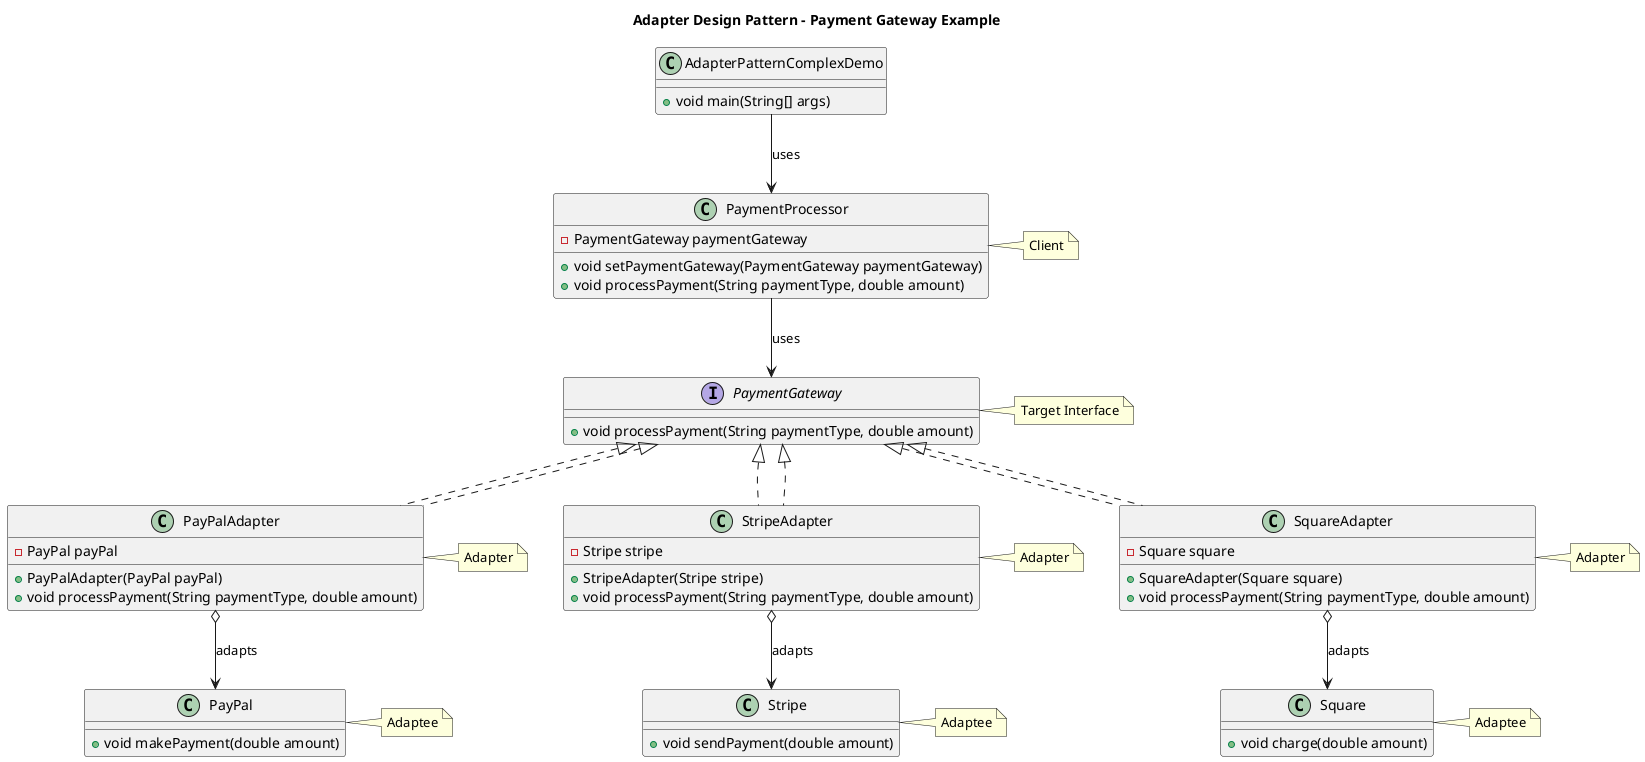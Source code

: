 @startuml
title Adapter Design Pattern - Payment Gateway Example

interface PaymentGateway {
    +void processPayment(String paymentType, double amount)
}

class PayPal {
    +void makePayment(double amount)
}

class Stripe {
    +void sendPayment(double amount)
}

class Square {
    +void charge(double amount)
}

class PayPalAdapter implements PaymentGateway {
    -PayPal payPal
    +PayPalAdapter(PayPal payPal)
    +void processPayment(String paymentType, double amount)
}

class StripeAdapter implements PaymentGateway {
    -Stripe stripe
    +StripeAdapter(Stripe stripe)
    +void processPayment(String paymentType, double amount)
}

class SquareAdapter implements PaymentGateway {
    -Square square
    +SquareAdapter(Square square)
    +void processPayment(String paymentType, double amount)
}

class PaymentProcessor {
    -PaymentGateway paymentGateway
    +void setPaymentGateway(PaymentGateway paymentGateway)
    +void processPayment(String paymentType, double amount)
}

class AdapterPatternComplexDemo {
    +void main(String[] args)
}

PaymentGateway <|.. PayPalAdapter
PaymentGateway <|.. StripeAdapter
PaymentGateway <|.. SquareAdapter

PayPalAdapter o--> PayPal : adapts
StripeAdapter o--> Stripe : adapts
SquareAdapter o--> Square : adapts

PaymentProcessor --> PaymentGateway : uses
AdapterPatternComplexDemo --> PaymentProcessor : uses

note right of PaymentGateway : Target Interface

note right of PayPal : Adaptee
note right of Stripe : Adaptee
note right of Square : Adaptee

note right of PayPalAdapter : Adapter
note right of StripeAdapter : Adapter
note right of SquareAdapter : Adapter

note right of PaymentProcessor : Client

@enduml
